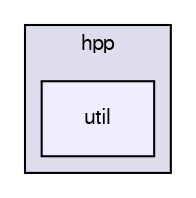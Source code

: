 digraph "util" {
  compound=true
  node [ fontsize="10", fontname="FreeSans"];
  edge [ labelfontsize="10", labelfontname="FreeSans"];
  subgraph clusterdir_766a2b2ecef16448f861b8cf84e3a157 {
    graph [ bgcolor="#ddddee", pencolor="black", label="hpp" fontname="FreeSans", fontsize="10", URL="dir_766a2b2ecef16448f861b8cf84e3a157.html"]
  dir_fa1237fe593ef72a3ba2631b322ad539 [shape=box, label="util", style="filled", fillcolor="#eeeeff", pencolor="black", URL="dir_fa1237fe593ef72a3ba2631b322ad539.html"];
  }
}
